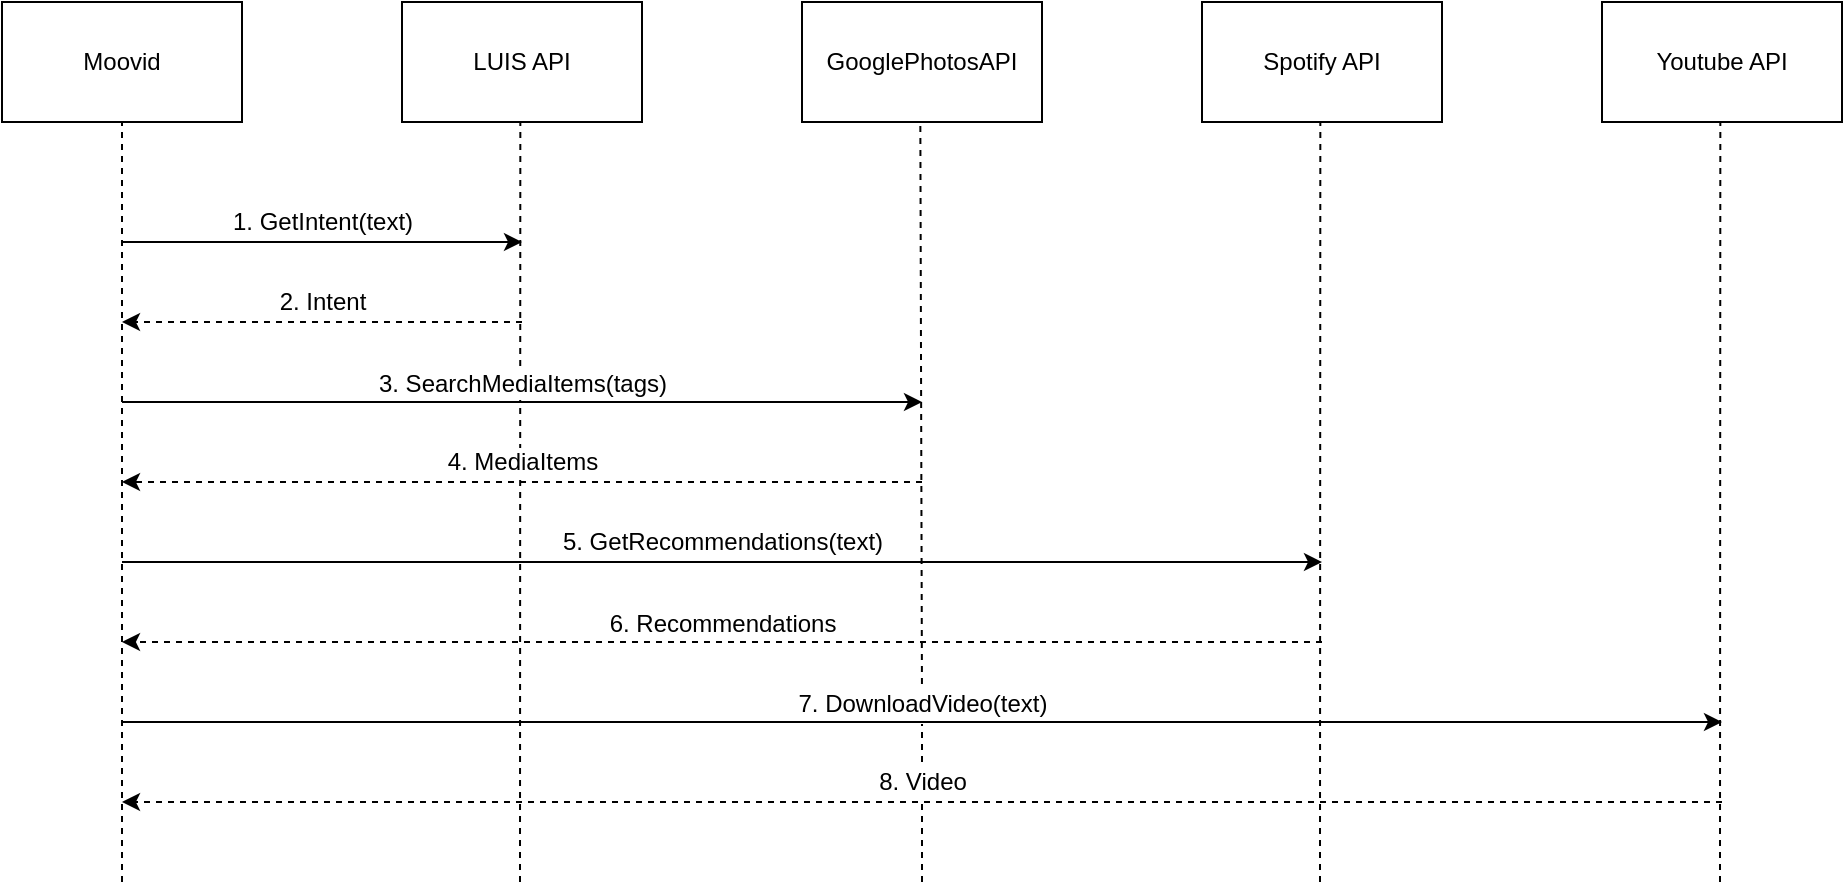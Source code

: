 <mxfile version="13.0.5" type="device"><diagram id="_vdtr_nZf09Ha46eVA0G" name="Page-1"><mxGraphModel dx="1021" dy="498" grid="1" gridSize="10" guides="1" tooltips="1" connect="1" arrows="1" fold="1" page="1" pageScale="1" pageWidth="1169" pageHeight="827" math="0" shadow="0"><root><mxCell id="0"/><mxCell id="1" parent="0"/><mxCell id="NZqkzJrAhFWpi1WuM5wH-1" value="Moovid" style="rounded=0;whiteSpace=wrap;html=1;" vertex="1" parent="1"><mxGeometry x="80" y="40" width="120" height="60" as="geometry"/></mxCell><mxCell id="NZqkzJrAhFWpi1WuM5wH-2" value="LUIS API" style="rounded=0;whiteSpace=wrap;html=1;" vertex="1" parent="1"><mxGeometry x="280" y="40" width="120" height="60" as="geometry"/></mxCell><mxCell id="NZqkzJrAhFWpi1WuM5wH-3" value="GooglePhotosAPI" style="rounded=0;whiteSpace=wrap;html=1;" vertex="1" parent="1"><mxGeometry x="480" y="40" width="120" height="60" as="geometry"/></mxCell><mxCell id="NZqkzJrAhFWpi1WuM5wH-4" value="Spotify API" style="rounded=0;whiteSpace=wrap;html=1;" vertex="1" parent="1"><mxGeometry x="680" y="40" width="120" height="60" as="geometry"/></mxCell><mxCell id="NZqkzJrAhFWpi1WuM5wH-5" value="Youtube API" style="rounded=0;whiteSpace=wrap;html=1;" vertex="1" parent="1"><mxGeometry x="880" y="40" width="120" height="60" as="geometry"/></mxCell><mxCell id="NZqkzJrAhFWpi1WuM5wH-6" value="" style="endArrow=none;dashed=1;html=1;entryX=0.5;entryY=1;entryDx=0;entryDy=0;" edge="1" parent="1" target="NZqkzJrAhFWpi1WuM5wH-1"><mxGeometry width="50" height="50" relative="1" as="geometry"><mxPoint x="140" y="480" as="sourcePoint"/><mxPoint x="630" y="300" as="targetPoint"/><Array as="points"><mxPoint x="140" y="390"/><mxPoint x="140" y="320"/></Array></mxGeometry></mxCell><mxCell id="NZqkzJrAhFWpi1WuM5wH-7" value="" style="endArrow=none;dashed=1;html=1;entryX=0.5;entryY=1;entryDx=0;entryDy=0;" edge="1" parent="1"><mxGeometry width="50" height="50" relative="1" as="geometry"><mxPoint x="339" y="480" as="sourcePoint"/><mxPoint x="339.17" y="100" as="targetPoint"/></mxGeometry></mxCell><mxCell id="NZqkzJrAhFWpi1WuM5wH-8" value="" style="endArrow=none;dashed=1;html=1;entryX=0.5;entryY=1;entryDx=0;entryDy=0;" edge="1" parent="1" source="NZqkzJrAhFWpi1WuM5wH-29"><mxGeometry width="50" height="50" relative="1" as="geometry"><mxPoint x="539.17" y="660" as="sourcePoint"/><mxPoint x="539.17" y="100" as="targetPoint"/></mxGeometry></mxCell><mxCell id="NZqkzJrAhFWpi1WuM5wH-9" value="" style="endArrow=none;dashed=1;html=1;entryX=0.5;entryY=1;entryDx=0;entryDy=0;" edge="1" parent="1"><mxGeometry width="50" height="50" relative="1" as="geometry"><mxPoint x="739" y="480" as="sourcePoint"/><mxPoint x="739.17" y="100" as="targetPoint"/></mxGeometry></mxCell><mxCell id="NZqkzJrAhFWpi1WuM5wH-10" value="" style="endArrow=none;dashed=1;html=1;entryX=0.5;entryY=1;entryDx=0;entryDy=0;" edge="1" parent="1"><mxGeometry width="50" height="50" relative="1" as="geometry"><mxPoint x="939" y="480" as="sourcePoint"/><mxPoint x="939.17" y="100" as="targetPoint"/></mxGeometry></mxCell><mxCell id="NZqkzJrAhFWpi1WuM5wH-11" value="" style="endArrow=classic;html=1;" edge="1" parent="1"><mxGeometry width="50" height="50" relative="1" as="geometry"><mxPoint x="140" y="160" as="sourcePoint"/><mxPoint x="340" y="160" as="targetPoint"/></mxGeometry></mxCell><mxCell id="NZqkzJrAhFWpi1WuM5wH-12" value="" style="endArrow=classic;html=1;" edge="1" parent="1"><mxGeometry width="50" height="50" relative="1" as="geometry"><mxPoint x="140" y="240" as="sourcePoint"/><mxPoint x="540" y="240" as="targetPoint"/></mxGeometry></mxCell><mxCell id="NZqkzJrAhFWpi1WuM5wH-13" value="" style="endArrow=classic;html=1;" edge="1" parent="1"><mxGeometry width="50" height="50" relative="1" as="geometry"><mxPoint x="140" y="320" as="sourcePoint"/><mxPoint x="740" y="320" as="targetPoint"/></mxGeometry></mxCell><mxCell id="NZqkzJrAhFWpi1WuM5wH-14" value="" style="endArrow=classic;html=1;" edge="1" parent="1"><mxGeometry width="50" height="50" relative="1" as="geometry"><mxPoint x="140" y="400" as="sourcePoint"/><mxPoint x="940" y="400" as="targetPoint"/></mxGeometry></mxCell><mxCell id="NZqkzJrAhFWpi1WuM5wH-15" value="" style="endArrow=classic;html=1;dashed=1;" edge="1" parent="1"><mxGeometry width="50" height="50" relative="1" as="geometry"><mxPoint x="340" y="200" as="sourcePoint"/><mxPoint x="140" y="200" as="targetPoint"/></mxGeometry></mxCell><mxCell id="NZqkzJrAhFWpi1WuM5wH-16" value="" style="endArrow=classic;html=1;dashed=1;" edge="1" parent="1"><mxGeometry width="50" height="50" relative="1" as="geometry"><mxPoint x="540" y="280" as="sourcePoint"/><mxPoint x="140" y="280" as="targetPoint"/></mxGeometry></mxCell><mxCell id="NZqkzJrAhFWpi1WuM5wH-17" value="" style="endArrow=classic;html=1;dashed=1;" edge="1" parent="1"><mxGeometry width="50" height="50" relative="1" as="geometry"><mxPoint x="740" y="360" as="sourcePoint"/><mxPoint x="140" y="360" as="targetPoint"/></mxGeometry></mxCell><mxCell id="NZqkzJrAhFWpi1WuM5wH-18" value="" style="endArrow=classic;html=1;dashed=1;" edge="1" parent="1"><mxGeometry width="50" height="50" relative="1" as="geometry"><mxPoint x="940" y="440" as="sourcePoint"/><mxPoint x="140" y="440" as="targetPoint"/></mxGeometry></mxCell><mxCell id="NZqkzJrAhFWpi1WuM5wH-21" value="1. GetIntent(text)" style="text;html=1;align=center;verticalAlign=middle;resizable=0;points=[];autosize=1;" vertex="1" parent="1"><mxGeometry x="190" y="140" width="100" height="20" as="geometry"/></mxCell><mxCell id="NZqkzJrAhFWpi1WuM5wH-22" value="2. Intent" style="text;html=1;align=center;verticalAlign=middle;resizable=0;points=[];autosize=1;" vertex="1" parent="1"><mxGeometry x="210" y="180" width="60" height="20" as="geometry"/></mxCell><mxCell id="NZqkzJrAhFWpi1WuM5wH-25" value="3. SearchMediaItems(tags)" style="text;html=1;align=center;verticalAlign=middle;resizable=0;points=[];autosize=1;labelBackgroundColor=#ffffff;" vertex="1" parent="1"><mxGeometry x="260" y="221" width="160" height="20" as="geometry"/></mxCell><mxCell id="NZqkzJrAhFWpi1WuM5wH-26" value="4. MediaItems" style="text;html=1;align=center;verticalAlign=middle;resizable=0;points=[];autosize=1;labelBackgroundColor=#ffffff;" vertex="1" parent="1"><mxGeometry x="295" y="260" width="90" height="20" as="geometry"/></mxCell><mxCell id="NZqkzJrAhFWpi1WuM5wH-27" value="5. GetRecommendations(text)" style="text;html=1;align=center;verticalAlign=middle;resizable=0;points=[];autosize=1;" vertex="1" parent="1"><mxGeometry x="350" y="300" width="180" height="20" as="geometry"/></mxCell><mxCell id="NZqkzJrAhFWpi1WuM5wH-28" value="6. Recommendations" style="text;html=1;align=center;verticalAlign=middle;resizable=0;points=[];autosize=1;" vertex="1" parent="1"><mxGeometry x="375" y="341" width="130" height="20" as="geometry"/></mxCell><mxCell id="NZqkzJrAhFWpi1WuM5wH-29" value="7. DownloadVideo(text)" style="text;html=1;align=center;verticalAlign=middle;resizable=0;points=[];autosize=1;labelBackgroundColor=#ffffff;" vertex="1" parent="1"><mxGeometry x="470" y="381" width="140" height="20" as="geometry"/></mxCell><mxCell id="NZqkzJrAhFWpi1WuM5wH-30" value="" style="endArrow=none;dashed=1;html=1;entryX=0.5;entryY=1;entryDx=0;entryDy=0;" edge="1" parent="1" source="NZqkzJrAhFWpi1WuM5wH-31" target="NZqkzJrAhFWpi1WuM5wH-29"><mxGeometry width="50" height="50" relative="1" as="geometry"><mxPoint x="539.17" y="660" as="sourcePoint"/><mxPoint x="539.17" y="100" as="targetPoint"/></mxGeometry></mxCell><mxCell id="NZqkzJrAhFWpi1WuM5wH-31" value="8. Video" style="text;html=1;align=center;verticalAlign=middle;resizable=0;points=[];autosize=1;labelBackgroundColor=#ffffff;" vertex="1" parent="1"><mxGeometry x="510" y="420" width="60" height="20" as="geometry"/></mxCell><mxCell id="NZqkzJrAhFWpi1WuM5wH-32" value="" style="endArrow=none;dashed=1;html=1;entryX=0.5;entryY=1;entryDx=0;entryDy=0;" edge="1" parent="1" target="NZqkzJrAhFWpi1WuM5wH-31"><mxGeometry width="50" height="50" relative="1" as="geometry"><mxPoint x="540" y="480" as="sourcePoint"/><mxPoint x="540" y="401" as="targetPoint"/></mxGeometry></mxCell></root></mxGraphModel></diagram></mxfile>